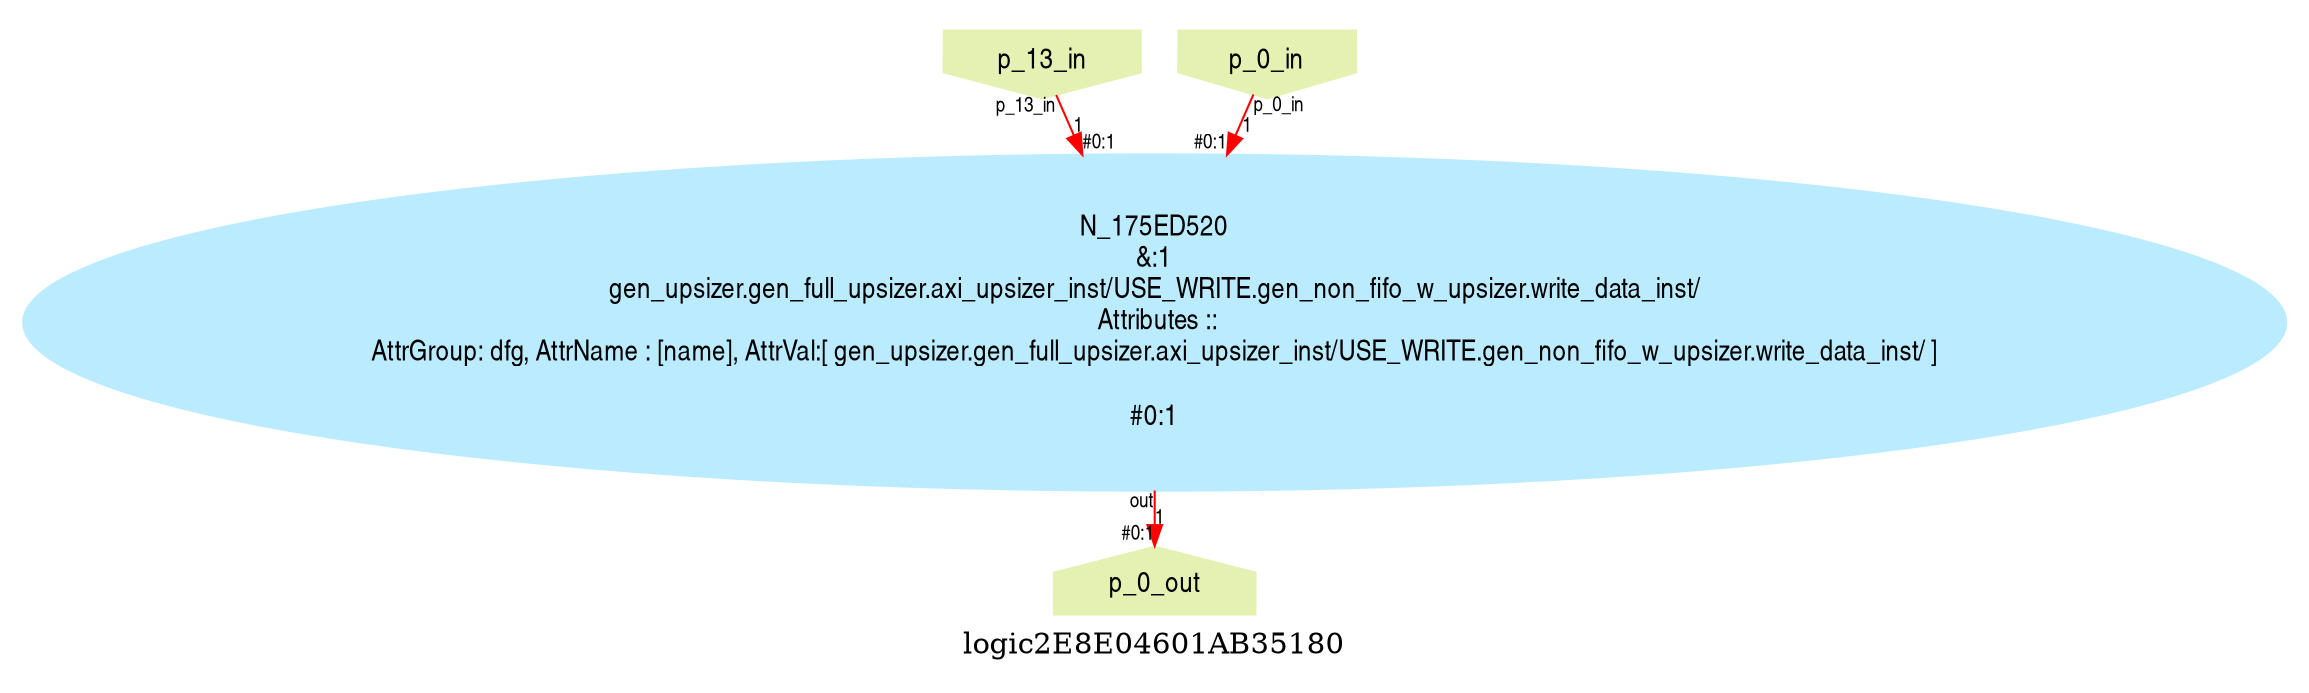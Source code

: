 digraph logic2E8E04601AB35180 {
graph [label="logic2E8E04601AB35180", margin="0.1,0.1", size="100,100", ranksep=0.1, splines=true];
node [style=filled, color="#ffee80", fontname=helveticanarrow];
edge [color="#ff0000", fontsize=10, fontname=helveticanarrow];
{ rank = source;logic2E8E04601AB35180_p_13_in [label="p_13_in", shape=invhouse, color="#e4f1b2"];
logic2E8E04601AB35180_p_0_in [label="p_0_in", shape=invhouse, color="#e4f1b2"];
}
{ rank = sink;logic2E8E04601AB35180_p_0_out [label="p_0_out", shape=house, color="#e4f1b2"];
}
N_175ED520 [label="N_175ED520\n&:1\ngen_upsizer.gen_full_upsizer.axi_upsizer_inst/USE_WRITE.gen_non_fifo_w_upsizer.write_data_inst/\n Attributes ::\nAttrGroup: dfg, AttrName : [name], AttrVal:[ gen_upsizer.gen_full_upsizer.axi_upsizer_inst/USE_WRITE.gen_non_fifo_w_upsizer.write_data_inst/ ]\n\n#0:1\n", color="#bbebff"];
logic2E8E04601AB35180_p_13_in -> N_175ED520 [label="1", taillabel=<p_13_in>, headlabel=<B>, headlabel=<#0:1>];
logic2E8E04601AB35180_p_0_in -> N_175ED520 [label="1", taillabel=<p_0_in>, headlabel=<A>, headlabel=<#0:1>];
N_175ED520 -> logic2E8E04601AB35180_p_0_out [label="1", taillabel=<out>, headlabel=<p_0_out>, headlabel=<#0:1>];
}

